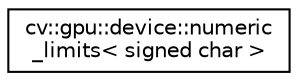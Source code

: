 digraph "Graphical Class Hierarchy"
{
 // LATEX_PDF_SIZE
  edge [fontname="Helvetica",fontsize="10",labelfontname="Helvetica",labelfontsize="10"];
  node [fontname="Helvetica",fontsize="10",shape=record];
  rankdir="LR";
  Node0 [label="cv::gpu::device::numeric\l_limits\< signed char \>",height=0.2,width=0.4,color="black", fillcolor="white", style="filled",URL="$structcv_1_1gpu_1_1device_1_1numeric__limits_3_01signed_01char_01_4.html",tooltip=" "];
}
